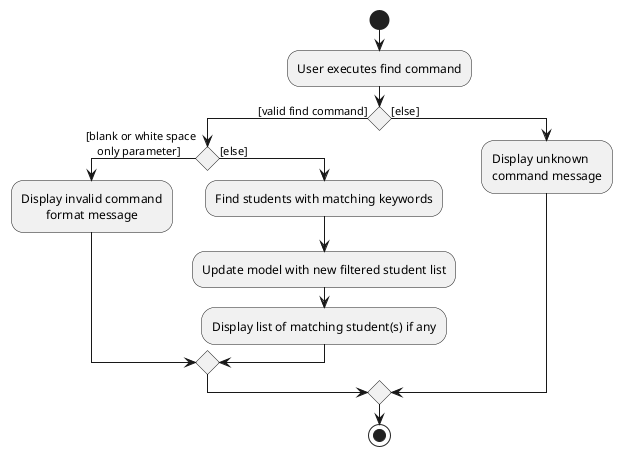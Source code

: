 @startuml
start
:User executes find command;

if () then ([valid find command])

    if () then ([blank or white space
    only parameter])
        :Display invalid command
                format message;

        else ([else])
          :Find students with matching keywords;
            :Update model with new filtered student list;
            :Display list of matching student(s) if any;
        endif

else ([else])
    :Display unknown
    command message;
endif
stop
@enduml
